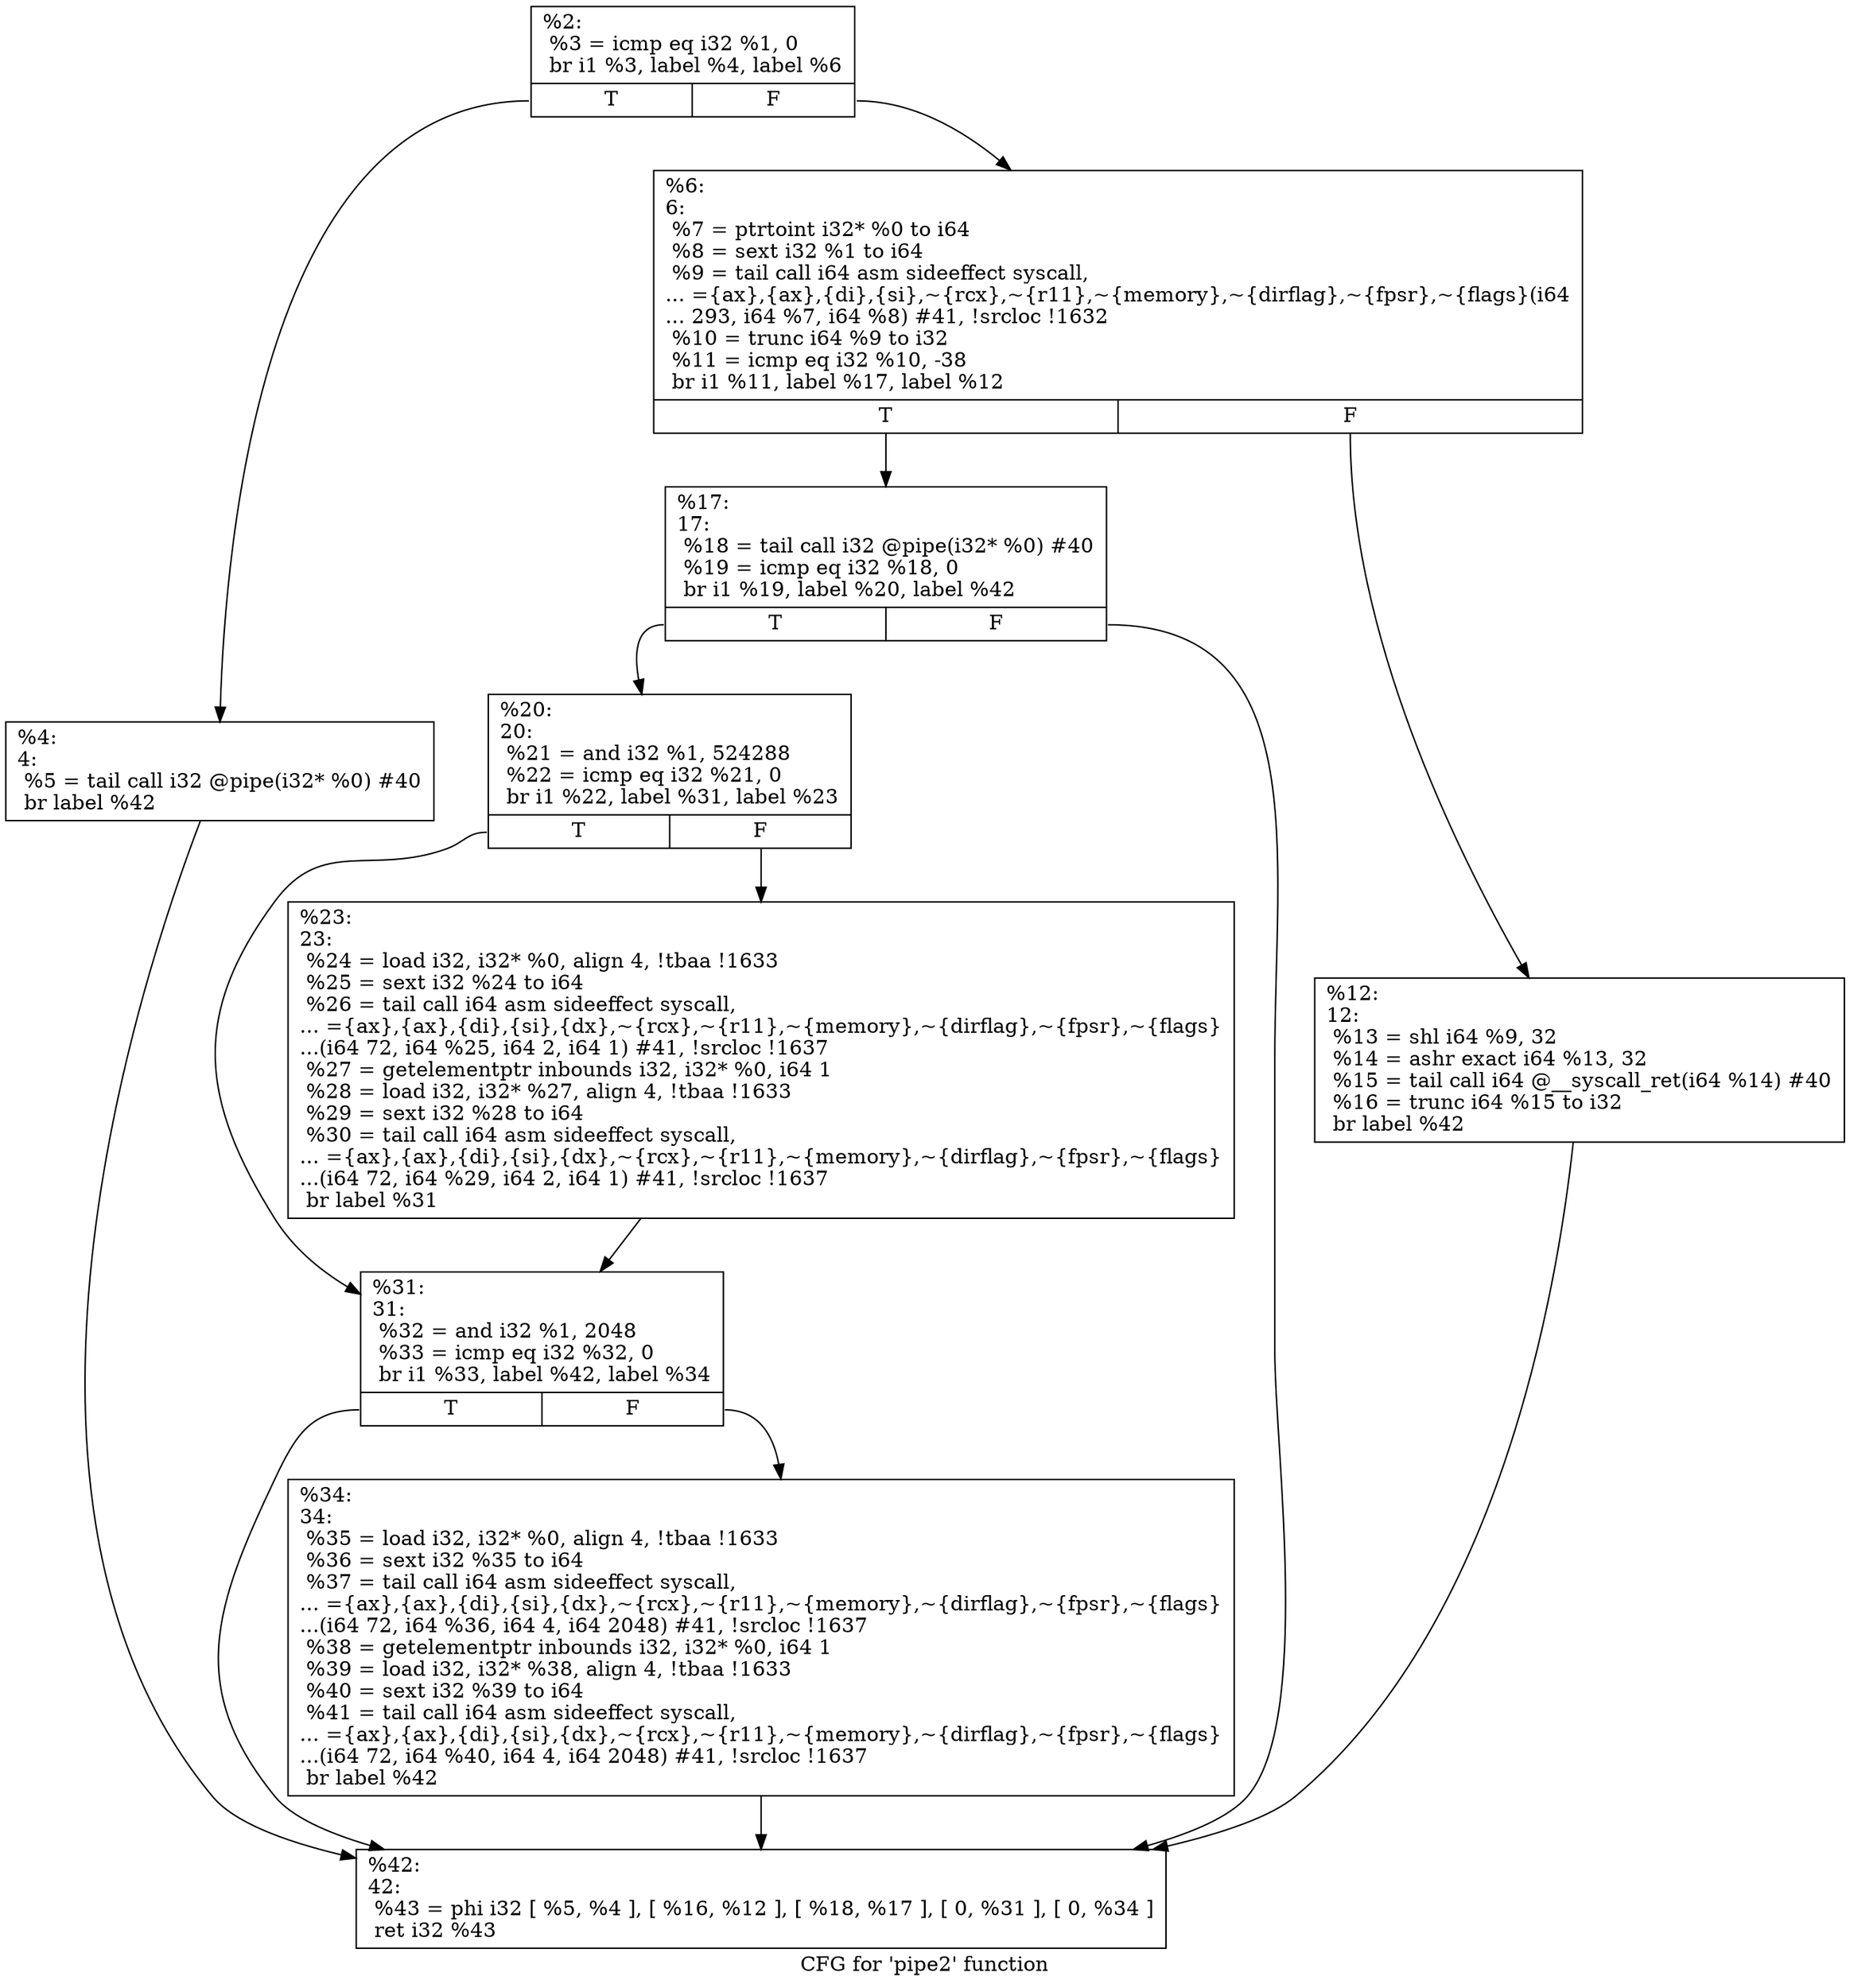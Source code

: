 digraph "CFG for 'pipe2' function" {
	label="CFG for 'pipe2' function";

	Node0x167f300 [shape=record,label="{%2:\l  %3 = icmp eq i32 %1, 0\l  br i1 %3, label %4, label %6\l|{<s0>T|<s1>F}}"];
	Node0x167f300:s0 -> Node0x167f410;
	Node0x167f300:s1 -> Node0x167f460;
	Node0x167f410 [shape=record,label="{%4:\l4:                                                \l  %5 = tail call i32 @pipe(i32* %0) #40\l  br label %42\l}"];
	Node0x167f410 -> Node0x167f690;
	Node0x167f460 [shape=record,label="{%6:\l6:                                                \l  %7 = ptrtoint i32* %0 to i64\l  %8 = sext i32 %1 to i64\l  %9 = tail call i64 asm sideeffect syscall,\l... =\{ax\},\{ax\},\{di\},\{si\},~\{rcx\},~\{r11\},~\{memory\},~\{dirflag\},~\{fpsr\},~\{flags\}(i64\l... 293, i64 %7, i64 %8) #41, !srcloc !1632\l  %10 = trunc i64 %9 to i32\l  %11 = icmp eq i32 %10, -38\l  br i1 %11, label %17, label %12\l|{<s0>T|<s1>F}}"];
	Node0x167f460:s0 -> Node0x167f500;
	Node0x167f460:s1 -> Node0x167f4b0;
	Node0x167f4b0 [shape=record,label="{%12:\l12:                                               \l  %13 = shl i64 %9, 32\l  %14 = ashr exact i64 %13, 32\l  %15 = tail call i64 @__syscall_ret(i64 %14) #40\l  %16 = trunc i64 %15 to i32\l  br label %42\l}"];
	Node0x167f4b0 -> Node0x167f690;
	Node0x167f500 [shape=record,label="{%17:\l17:                                               \l  %18 = tail call i32 @pipe(i32* %0) #40\l  %19 = icmp eq i32 %18, 0\l  br i1 %19, label %20, label %42\l|{<s0>T|<s1>F}}"];
	Node0x167f500:s0 -> Node0x167f550;
	Node0x167f500:s1 -> Node0x167f690;
	Node0x167f550 [shape=record,label="{%20:\l20:                                               \l  %21 = and i32 %1, 524288\l  %22 = icmp eq i32 %21, 0\l  br i1 %22, label %31, label %23\l|{<s0>T|<s1>F}}"];
	Node0x167f550:s0 -> Node0x167f5f0;
	Node0x167f550:s1 -> Node0x167f5a0;
	Node0x167f5a0 [shape=record,label="{%23:\l23:                                               \l  %24 = load i32, i32* %0, align 4, !tbaa !1633\l  %25 = sext i32 %24 to i64\l  %26 = tail call i64 asm sideeffect syscall,\l... =\{ax\},\{ax\},\{di\},\{si\},\{dx\},~\{rcx\},~\{r11\},~\{memory\},~\{dirflag\},~\{fpsr\},~\{flags\}\l...(i64 72, i64 %25, i64 2, i64 1) #41, !srcloc !1637\l  %27 = getelementptr inbounds i32, i32* %0, i64 1\l  %28 = load i32, i32* %27, align 4, !tbaa !1633\l  %29 = sext i32 %28 to i64\l  %30 = tail call i64 asm sideeffect syscall,\l... =\{ax\},\{ax\},\{di\},\{si\},\{dx\},~\{rcx\},~\{r11\},~\{memory\},~\{dirflag\},~\{fpsr\},~\{flags\}\l...(i64 72, i64 %29, i64 2, i64 1) #41, !srcloc !1637\l  br label %31\l}"];
	Node0x167f5a0 -> Node0x167f5f0;
	Node0x167f5f0 [shape=record,label="{%31:\l31:                                               \l  %32 = and i32 %1, 2048\l  %33 = icmp eq i32 %32, 0\l  br i1 %33, label %42, label %34\l|{<s0>T|<s1>F}}"];
	Node0x167f5f0:s0 -> Node0x167f690;
	Node0x167f5f0:s1 -> Node0x167f640;
	Node0x167f640 [shape=record,label="{%34:\l34:                                               \l  %35 = load i32, i32* %0, align 4, !tbaa !1633\l  %36 = sext i32 %35 to i64\l  %37 = tail call i64 asm sideeffect syscall,\l... =\{ax\},\{ax\},\{di\},\{si\},\{dx\},~\{rcx\},~\{r11\},~\{memory\},~\{dirflag\},~\{fpsr\},~\{flags\}\l...(i64 72, i64 %36, i64 4, i64 2048) #41, !srcloc !1637\l  %38 = getelementptr inbounds i32, i32* %0, i64 1\l  %39 = load i32, i32* %38, align 4, !tbaa !1633\l  %40 = sext i32 %39 to i64\l  %41 = tail call i64 asm sideeffect syscall,\l... =\{ax\},\{ax\},\{di\},\{si\},\{dx\},~\{rcx\},~\{r11\},~\{memory\},~\{dirflag\},~\{fpsr\},~\{flags\}\l...(i64 72, i64 %40, i64 4, i64 2048) #41, !srcloc !1637\l  br label %42\l}"];
	Node0x167f640 -> Node0x167f690;
	Node0x167f690 [shape=record,label="{%42:\l42:                                               \l  %43 = phi i32 [ %5, %4 ], [ %16, %12 ], [ %18, %17 ], [ 0, %31 ], [ 0, %34 ]\l  ret i32 %43\l}"];
}
